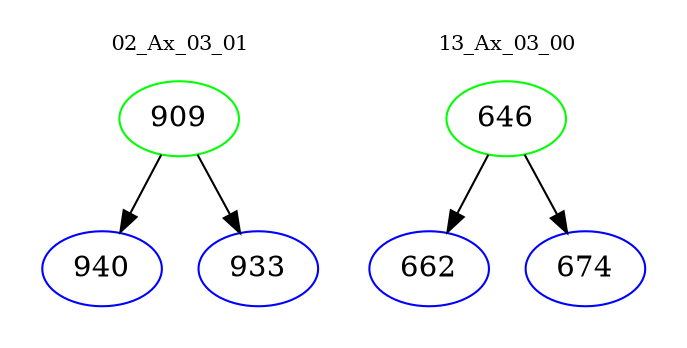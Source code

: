 digraph{
subgraph cluster_0 {
color = white
label = "02_Ax_03_01";
fontsize=10;
T0_909 [label="909", color="green"]
T0_909 -> T0_940 [color="black"]
T0_940 [label="940", color="blue"]
T0_909 -> T0_933 [color="black"]
T0_933 [label="933", color="blue"]
}
subgraph cluster_1 {
color = white
label = "13_Ax_03_00";
fontsize=10;
T1_646 [label="646", color="green"]
T1_646 -> T1_662 [color="black"]
T1_662 [label="662", color="blue"]
T1_646 -> T1_674 [color="black"]
T1_674 [label="674", color="blue"]
}
}
